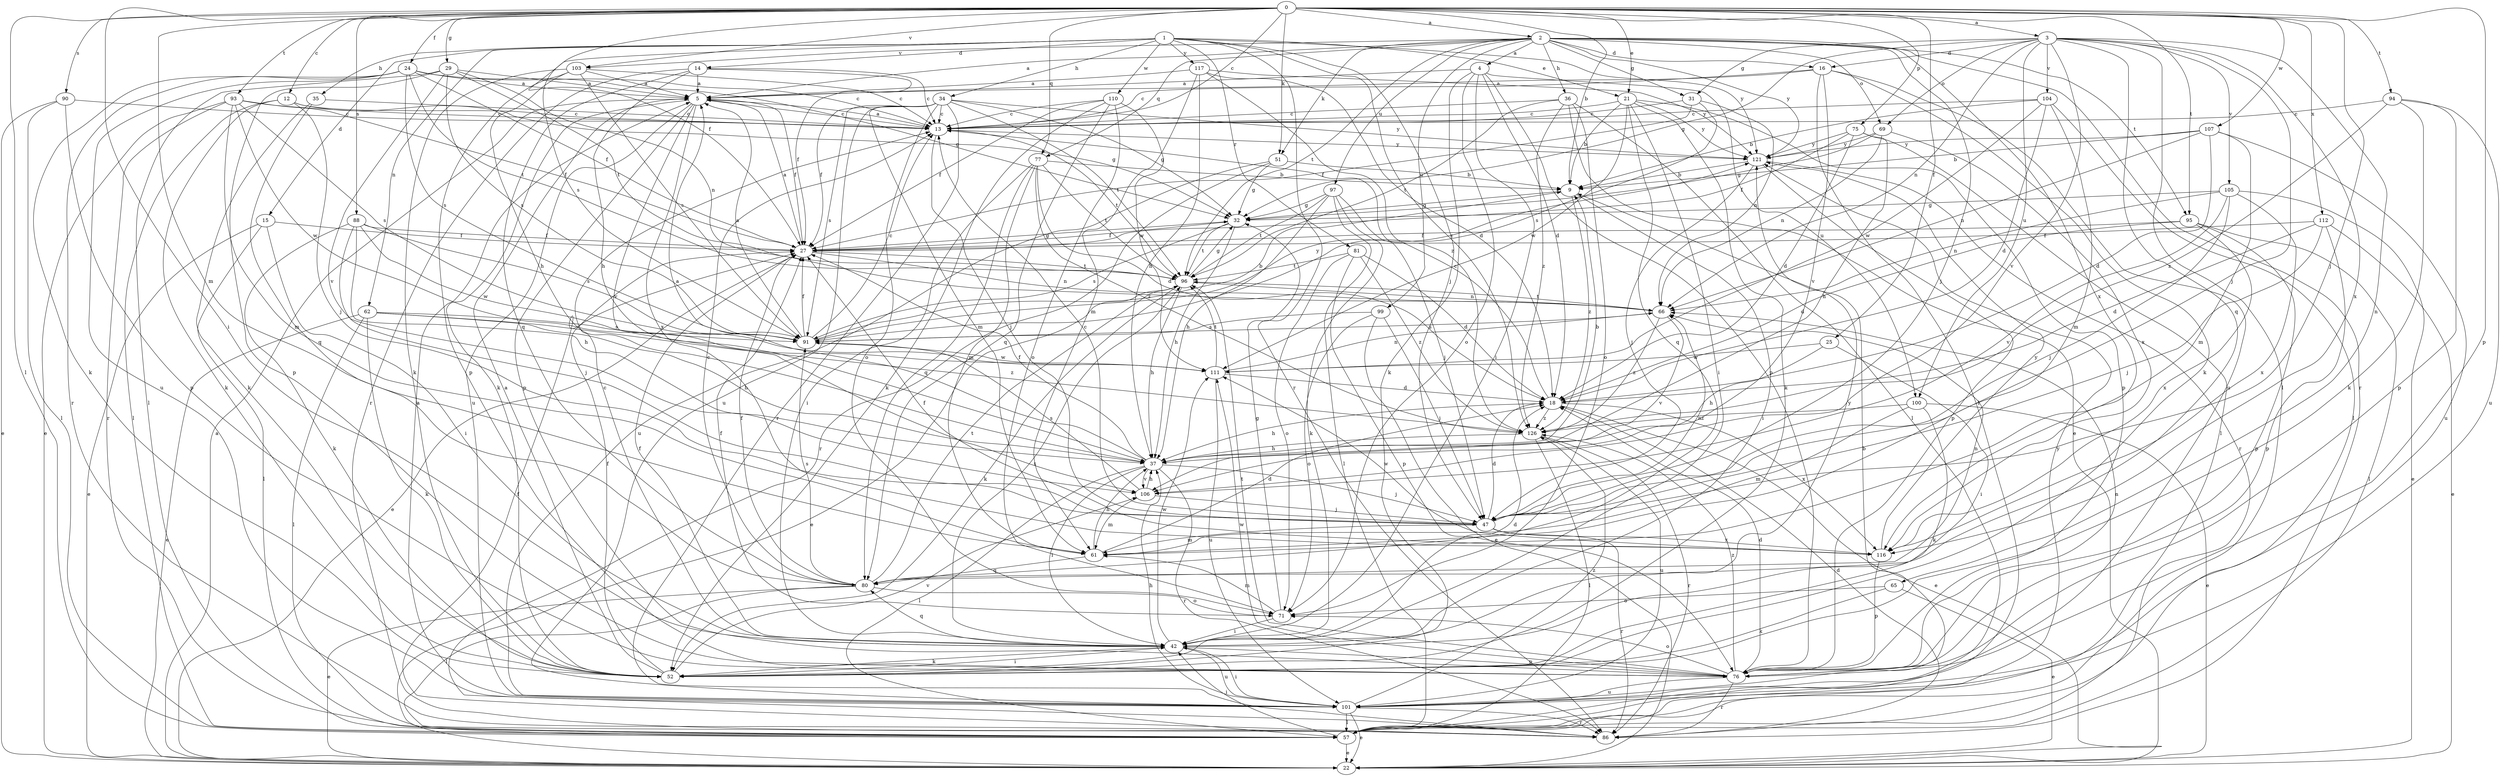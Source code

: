 strict digraph  {
0;
1;
2;
3;
4;
5;
9;
12;
13;
14;
15;
16;
18;
21;
22;
24;
25;
27;
29;
31;
32;
34;
35;
36;
37;
42;
47;
51;
52;
57;
61;
62;
65;
66;
69;
71;
75;
76;
77;
80;
81;
86;
88;
90;
91;
93;
94;
95;
96;
97;
99;
100;
101;
103;
104;
105;
106;
107;
110;
111;
112;
116;
117;
121;
126;
0 -> 2  [label=a];
0 -> 3  [label=a];
0 -> 9  [label=b];
0 -> 12  [label=c];
0 -> 13  [label=c];
0 -> 21  [label=e];
0 -> 24  [label=f];
0 -> 25  [label=f];
0 -> 27  [label=f];
0 -> 29  [label=g];
0 -> 42  [label=i];
0 -> 47  [label=j];
0 -> 51  [label=k];
0 -> 57  [label=l];
0 -> 61  [label=m];
0 -> 75  [label=p];
0 -> 76  [label=p];
0 -> 77  [label=q];
0 -> 88  [label=s];
0 -> 90  [label=s];
0 -> 93  [label=t];
0 -> 94  [label=t];
0 -> 95  [label=t];
0 -> 103  [label=v];
0 -> 107  [label=w];
0 -> 112  [label=x];
1 -> 14  [label=d];
1 -> 15  [label=d];
1 -> 21  [label=e];
1 -> 34  [label=h];
1 -> 35  [label=h];
1 -> 47  [label=j];
1 -> 62  [label=n];
1 -> 81  [label=r];
1 -> 86  [label=r];
1 -> 91  [label=s];
1 -> 110  [label=w];
1 -> 117  [label=y];
1 -> 121  [label=y];
1 -> 126  [label=z];
2 -> 4  [label=a];
2 -> 5  [label=a];
2 -> 16  [label=d];
2 -> 31  [label=g];
2 -> 36  [label=h];
2 -> 47  [label=j];
2 -> 51  [label=k];
2 -> 69  [label=o];
2 -> 77  [label=q];
2 -> 86  [label=r];
2 -> 95  [label=t];
2 -> 96  [label=t];
2 -> 97  [label=u];
2 -> 99  [label=u];
2 -> 103  [label=v];
2 -> 116  [label=x];
2 -> 121  [label=y];
3 -> 16  [label=d];
3 -> 31  [label=g];
3 -> 32  [label=g];
3 -> 47  [label=j];
3 -> 57  [label=l];
3 -> 65  [label=n];
3 -> 66  [label=n];
3 -> 69  [label=o];
3 -> 80  [label=q];
3 -> 100  [label=u];
3 -> 104  [label=v];
3 -> 105  [label=v];
3 -> 106  [label=v];
3 -> 116  [label=x];
4 -> 5  [label=a];
4 -> 18  [label=d];
4 -> 42  [label=i];
4 -> 52  [label=k];
4 -> 71  [label=o];
4 -> 76  [label=p];
4 -> 100  [label=u];
5 -> 13  [label=c];
5 -> 27  [label=f];
5 -> 52  [label=k];
5 -> 76  [label=p];
5 -> 101  [label=u];
5 -> 106  [label=v];
5 -> 116  [label=x];
9 -> 32  [label=g];
9 -> 42  [label=i];
9 -> 126  [label=z];
12 -> 13  [label=c];
12 -> 32  [label=g];
12 -> 47  [label=j];
12 -> 52  [label=k];
12 -> 57  [label=l];
13 -> 5  [label=a];
13 -> 47  [label=j];
13 -> 96  [label=t];
13 -> 121  [label=y];
14 -> 5  [label=a];
14 -> 13  [label=c];
14 -> 27  [label=f];
14 -> 37  [label=h];
14 -> 80  [label=q];
14 -> 86  [label=r];
15 -> 22  [label=e];
15 -> 27  [label=f];
15 -> 42  [label=i];
15 -> 57  [label=l];
16 -> 5  [label=a];
16 -> 13  [label=c];
16 -> 52  [label=k];
16 -> 57  [label=l];
16 -> 101  [label=u];
16 -> 106  [label=v];
18 -> 13  [label=c];
18 -> 22  [label=e];
18 -> 37  [label=h];
18 -> 116  [label=x];
18 -> 126  [label=z];
21 -> 9  [label=b];
21 -> 13  [label=c];
21 -> 42  [label=i];
21 -> 52  [label=k];
21 -> 76  [label=p];
21 -> 80  [label=q];
21 -> 111  [label=w];
21 -> 121  [label=y];
22 -> 5  [label=a];
24 -> 5  [label=a];
24 -> 13  [label=c];
24 -> 27  [label=f];
24 -> 32  [label=g];
24 -> 52  [label=k];
24 -> 86  [label=r];
24 -> 91  [label=s];
24 -> 96  [label=t];
24 -> 101  [label=u];
25 -> 37  [label=h];
25 -> 42  [label=i];
25 -> 111  [label=w];
27 -> 5  [label=a];
27 -> 22  [label=e];
27 -> 32  [label=g];
27 -> 66  [label=n];
27 -> 96  [label=t];
29 -> 5  [label=a];
29 -> 57  [label=l];
29 -> 66  [label=n];
29 -> 76  [label=p];
29 -> 91  [label=s];
29 -> 96  [label=t];
29 -> 106  [label=v];
31 -> 13  [label=c];
31 -> 27  [label=f];
31 -> 66  [label=n];
31 -> 91  [label=s];
32 -> 27  [label=f];
32 -> 37  [label=h];
32 -> 91  [label=s];
32 -> 96  [label=t];
34 -> 13  [label=c];
34 -> 27  [label=f];
34 -> 32  [label=g];
34 -> 61  [label=m];
34 -> 71  [label=o];
34 -> 86  [label=r];
34 -> 91  [label=s];
34 -> 96  [label=t];
34 -> 101  [label=u];
34 -> 121  [label=y];
35 -> 13  [label=c];
35 -> 52  [label=k];
35 -> 80  [label=q];
36 -> 13  [label=c];
36 -> 22  [label=e];
36 -> 57  [label=l];
36 -> 71  [label=o];
36 -> 96  [label=t];
36 -> 126  [label=z];
37 -> 5  [label=a];
37 -> 9  [label=b];
37 -> 27  [label=f];
37 -> 42  [label=i];
37 -> 47  [label=j];
37 -> 57  [label=l];
37 -> 86  [label=r];
37 -> 106  [label=v];
42 -> 13  [label=c];
42 -> 18  [label=d];
42 -> 27  [label=f];
42 -> 52  [label=k];
42 -> 76  [label=p];
42 -> 80  [label=q];
42 -> 96  [label=t];
42 -> 101  [label=u];
42 -> 111  [label=w];
42 -> 121  [label=y];
47 -> 13  [label=c];
47 -> 18  [label=d];
47 -> 61  [label=m];
47 -> 66  [label=n];
47 -> 86  [label=r];
47 -> 116  [label=x];
51 -> 9  [label=b];
51 -> 32  [label=g];
51 -> 86  [label=r];
51 -> 101  [label=u];
52 -> 5  [label=a];
52 -> 27  [label=f];
52 -> 42  [label=i];
52 -> 106  [label=v];
57 -> 22  [label=e];
57 -> 42  [label=i];
57 -> 121  [label=y];
61 -> 18  [label=d];
61 -> 37  [label=h];
61 -> 80  [label=q];
62 -> 22  [label=e];
62 -> 37  [label=h];
62 -> 52  [label=k];
62 -> 57  [label=l];
62 -> 91  [label=s];
62 -> 126  [label=z];
65 -> 22  [label=e];
65 -> 52  [label=k];
65 -> 71  [label=o];
66 -> 91  [label=s];
66 -> 96  [label=t];
66 -> 106  [label=v];
66 -> 126  [label=z];
69 -> 32  [label=g];
69 -> 66  [label=n];
69 -> 116  [label=x];
69 -> 121  [label=y];
71 -> 27  [label=f];
71 -> 32  [label=g];
71 -> 42  [label=i];
71 -> 61  [label=m];
75 -> 18  [label=d];
75 -> 27  [label=f];
75 -> 37  [label=h];
75 -> 57  [label=l];
75 -> 121  [label=y];
76 -> 18  [label=d];
76 -> 66  [label=n];
76 -> 71  [label=o];
76 -> 86  [label=r];
76 -> 96  [label=t];
76 -> 101  [label=u];
76 -> 111  [label=w];
76 -> 126  [label=z];
77 -> 9  [label=b];
77 -> 18  [label=d];
77 -> 42  [label=i];
77 -> 61  [label=m];
77 -> 80  [label=q];
77 -> 96  [label=t];
77 -> 126  [label=z];
80 -> 13  [label=c];
80 -> 22  [label=e];
80 -> 27  [label=f];
80 -> 57  [label=l];
80 -> 66  [label=n];
80 -> 71  [label=o];
80 -> 91  [label=s];
80 -> 96  [label=t];
81 -> 18  [label=d];
81 -> 71  [label=o];
81 -> 76  [label=p];
81 -> 96  [label=t];
81 -> 126  [label=z];
86 -> 18  [label=d];
86 -> 27  [label=f];
88 -> 27  [label=f];
88 -> 37  [label=h];
88 -> 47  [label=j];
88 -> 52  [label=k];
88 -> 91  [label=s];
88 -> 111  [label=w];
90 -> 13  [label=c];
90 -> 22  [label=e];
90 -> 57  [label=l];
90 -> 76  [label=p];
91 -> 5  [label=a];
91 -> 9  [label=b];
91 -> 13  [label=c];
91 -> 27  [label=f];
91 -> 111  [label=w];
91 -> 121  [label=y];
93 -> 13  [label=c];
93 -> 22  [label=e];
93 -> 27  [label=f];
93 -> 61  [label=m];
93 -> 86  [label=r];
93 -> 91  [label=s];
93 -> 111  [label=w];
94 -> 13  [label=c];
94 -> 52  [label=k];
94 -> 76  [label=p];
94 -> 101  [label=u];
94 -> 126  [label=z];
95 -> 18  [label=d];
95 -> 27  [label=f];
95 -> 57  [label=l];
95 -> 76  [label=p];
95 -> 116  [label=x];
96 -> 22  [label=e];
96 -> 32  [label=g];
96 -> 37  [label=h];
96 -> 52  [label=k];
96 -> 66  [label=n];
97 -> 32  [label=g];
97 -> 37  [label=h];
97 -> 47  [label=j];
97 -> 52  [label=k];
97 -> 57  [label=l];
97 -> 96  [label=t];
99 -> 22  [label=e];
99 -> 47  [label=j];
99 -> 71  [label=o];
99 -> 91  [label=s];
100 -> 22  [label=e];
100 -> 52  [label=k];
100 -> 61  [label=m];
100 -> 126  [label=z];
101 -> 5  [label=a];
101 -> 9  [label=b];
101 -> 22  [label=e];
101 -> 37  [label=h];
101 -> 42  [label=i];
101 -> 57  [label=l];
101 -> 86  [label=r];
101 -> 126  [label=z];
103 -> 5  [label=a];
103 -> 13  [label=c];
103 -> 37  [label=h];
103 -> 52  [label=k];
103 -> 76  [label=p];
103 -> 91  [label=s];
104 -> 9  [label=b];
104 -> 13  [label=c];
104 -> 18  [label=d];
104 -> 57  [label=l];
104 -> 61  [label=m];
104 -> 111  [label=w];
105 -> 22  [label=e];
105 -> 32  [label=g];
105 -> 47  [label=j];
105 -> 66  [label=n];
105 -> 106  [label=v];
105 -> 116  [label=x];
106 -> 37  [label=h];
106 -> 47  [label=j];
106 -> 61  [label=m];
106 -> 91  [label=s];
107 -> 9  [label=b];
107 -> 18  [label=d];
107 -> 61  [label=m];
107 -> 66  [label=n];
107 -> 101  [label=u];
107 -> 121  [label=y];
110 -> 13  [label=c];
110 -> 27  [label=f];
110 -> 52  [label=k];
110 -> 71  [label=o];
110 -> 80  [label=q];
110 -> 111  [label=w];
111 -> 18  [label=d];
111 -> 66  [label=n];
111 -> 96  [label=t];
111 -> 101  [label=u];
112 -> 18  [label=d];
112 -> 22  [label=e];
112 -> 27  [label=f];
112 -> 47  [label=j];
112 -> 76  [label=p];
116 -> 27  [label=f];
116 -> 76  [label=p];
116 -> 111  [label=w];
116 -> 121  [label=y];
117 -> 5  [label=a];
117 -> 18  [label=d];
117 -> 37  [label=h];
117 -> 61  [label=m];
117 -> 121  [label=y];
117 -> 126  [label=z];
121 -> 9  [label=b];
121 -> 47  [label=j];
121 -> 76  [label=p];
121 -> 86  [label=r];
126 -> 37  [label=h];
126 -> 57  [label=l];
126 -> 86  [label=r];
126 -> 101  [label=u];
}
